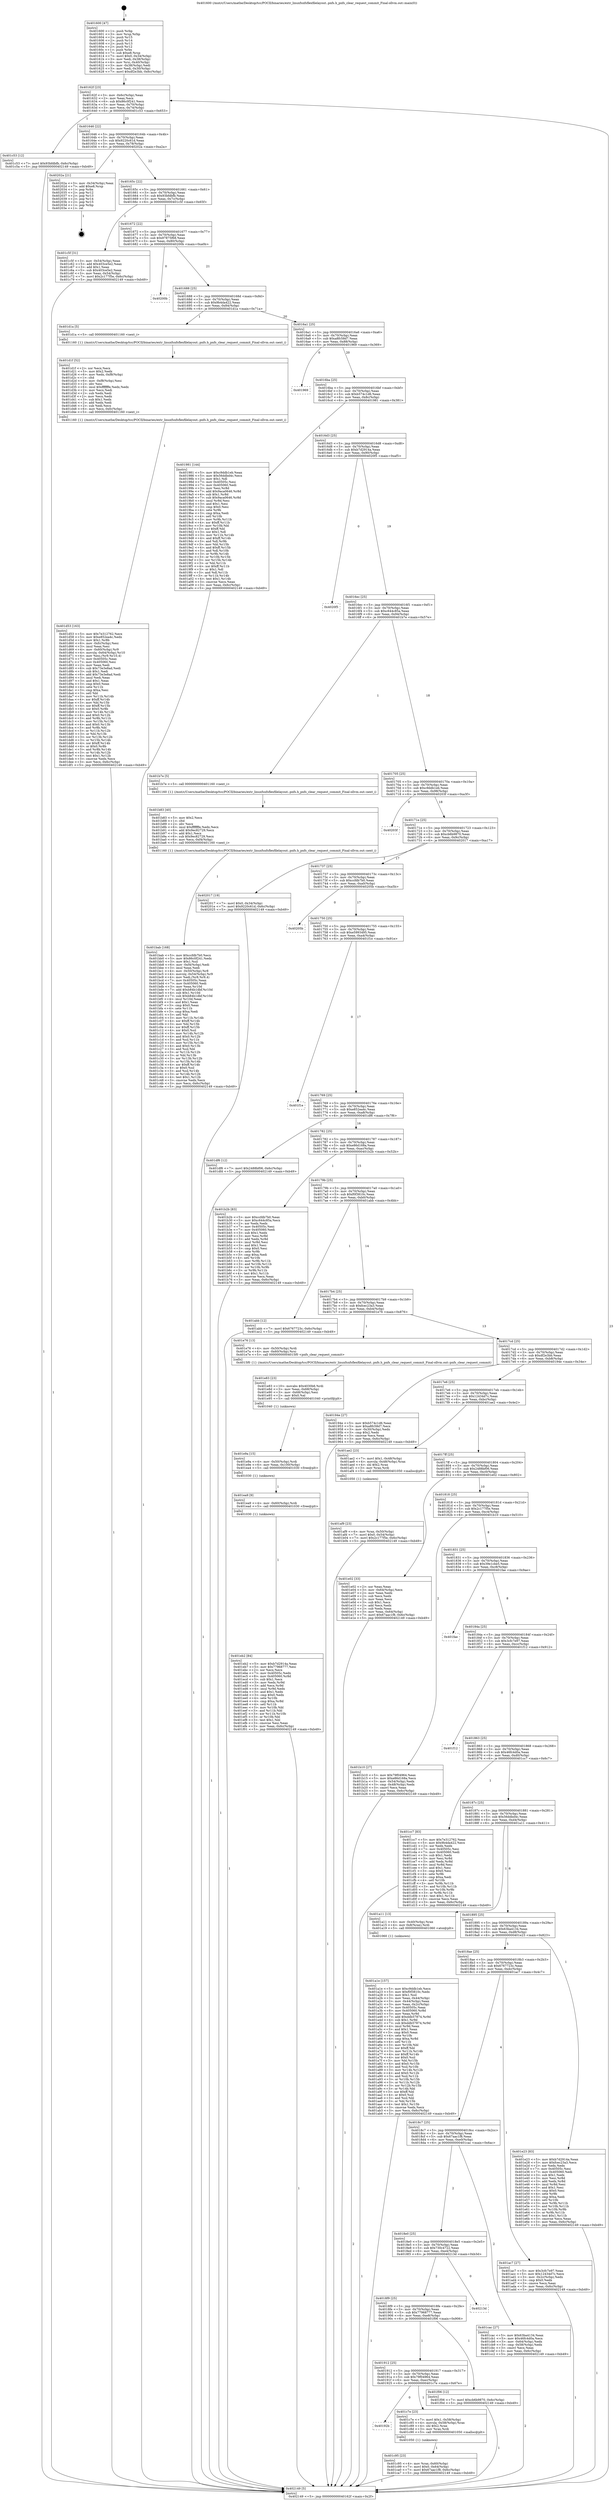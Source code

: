 digraph "0x401600" {
  label = "0x401600 (/mnt/c/Users/mathe/Desktop/tcc/POCII/binaries/extr_linuxfsnfsflexfilelayout..pnfs.h_pnfs_clear_request_commit_Final-ollvm.out::main(0))"
  labelloc = "t"
  node[shape=record]

  Entry [label="",width=0.3,height=0.3,shape=circle,fillcolor=black,style=filled]
  "0x40162f" [label="{
     0x40162f [23]\l
     | [instrs]\l
     &nbsp;&nbsp;0x40162f \<+3\>: mov -0x6c(%rbp),%eax\l
     &nbsp;&nbsp;0x401632 \<+2\>: mov %eax,%ecx\l
     &nbsp;&nbsp;0x401634 \<+6\>: sub $0x86c0f241,%ecx\l
     &nbsp;&nbsp;0x40163a \<+3\>: mov %eax,-0x70(%rbp)\l
     &nbsp;&nbsp;0x40163d \<+3\>: mov %ecx,-0x74(%rbp)\l
     &nbsp;&nbsp;0x401640 \<+6\>: je 0000000000401c53 \<main+0x653\>\l
  }"]
  "0x401c53" [label="{
     0x401c53 [12]\l
     | [instrs]\l
     &nbsp;&nbsp;0x401c53 \<+7\>: movl $0x93bfdbfb,-0x6c(%rbp)\l
     &nbsp;&nbsp;0x401c5a \<+5\>: jmp 0000000000402149 \<main+0xb49\>\l
  }"]
  "0x401646" [label="{
     0x401646 [22]\l
     | [instrs]\l
     &nbsp;&nbsp;0x401646 \<+5\>: jmp 000000000040164b \<main+0x4b\>\l
     &nbsp;&nbsp;0x40164b \<+3\>: mov -0x70(%rbp),%eax\l
     &nbsp;&nbsp;0x40164e \<+5\>: sub $0x9220c61d,%eax\l
     &nbsp;&nbsp;0x401653 \<+3\>: mov %eax,-0x78(%rbp)\l
     &nbsp;&nbsp;0x401656 \<+6\>: je 000000000040202a \<main+0xa2a\>\l
  }"]
  Exit [label="",width=0.3,height=0.3,shape=circle,fillcolor=black,style=filled,peripheries=2]
  "0x40202a" [label="{
     0x40202a [21]\l
     | [instrs]\l
     &nbsp;&nbsp;0x40202a \<+3\>: mov -0x34(%rbp),%eax\l
     &nbsp;&nbsp;0x40202d \<+7\>: add $0xe8,%rsp\l
     &nbsp;&nbsp;0x402034 \<+1\>: pop %rbx\l
     &nbsp;&nbsp;0x402035 \<+2\>: pop %r12\l
     &nbsp;&nbsp;0x402037 \<+2\>: pop %r13\l
     &nbsp;&nbsp;0x402039 \<+2\>: pop %r14\l
     &nbsp;&nbsp;0x40203b \<+2\>: pop %r15\l
     &nbsp;&nbsp;0x40203d \<+1\>: pop %rbp\l
     &nbsp;&nbsp;0x40203e \<+1\>: ret\l
  }"]
  "0x40165c" [label="{
     0x40165c [22]\l
     | [instrs]\l
     &nbsp;&nbsp;0x40165c \<+5\>: jmp 0000000000401661 \<main+0x61\>\l
     &nbsp;&nbsp;0x401661 \<+3\>: mov -0x70(%rbp),%eax\l
     &nbsp;&nbsp;0x401664 \<+5\>: sub $0x93bfdbfb,%eax\l
     &nbsp;&nbsp;0x401669 \<+3\>: mov %eax,-0x7c(%rbp)\l
     &nbsp;&nbsp;0x40166c \<+6\>: je 0000000000401c5f \<main+0x65f\>\l
  }"]
  "0x401eb2" [label="{
     0x401eb2 [84]\l
     | [instrs]\l
     &nbsp;&nbsp;0x401eb2 \<+5\>: mov $0xb7d2914a,%eax\l
     &nbsp;&nbsp;0x401eb7 \<+5\>: mov $0x77968777,%esi\l
     &nbsp;&nbsp;0x401ebc \<+2\>: xor %ecx,%ecx\l
     &nbsp;&nbsp;0x401ebe \<+7\>: mov 0x40505c,%edx\l
     &nbsp;&nbsp;0x401ec5 \<+8\>: mov 0x405060,%r8d\l
     &nbsp;&nbsp;0x401ecd \<+3\>: sub $0x1,%ecx\l
     &nbsp;&nbsp;0x401ed0 \<+3\>: mov %edx,%r9d\l
     &nbsp;&nbsp;0x401ed3 \<+3\>: add %ecx,%r9d\l
     &nbsp;&nbsp;0x401ed6 \<+4\>: imul %r9d,%edx\l
     &nbsp;&nbsp;0x401eda \<+3\>: and $0x1,%edx\l
     &nbsp;&nbsp;0x401edd \<+3\>: cmp $0x0,%edx\l
     &nbsp;&nbsp;0x401ee0 \<+4\>: sete %r10b\l
     &nbsp;&nbsp;0x401ee4 \<+4\>: cmp $0xa,%r8d\l
     &nbsp;&nbsp;0x401ee8 \<+4\>: setl %r11b\l
     &nbsp;&nbsp;0x401eec \<+3\>: mov %r10b,%bl\l
     &nbsp;&nbsp;0x401eef \<+3\>: and %r11b,%bl\l
     &nbsp;&nbsp;0x401ef2 \<+3\>: xor %r11b,%r10b\l
     &nbsp;&nbsp;0x401ef5 \<+3\>: or %r10b,%bl\l
     &nbsp;&nbsp;0x401ef8 \<+3\>: test $0x1,%bl\l
     &nbsp;&nbsp;0x401efb \<+3\>: cmovne %esi,%eax\l
     &nbsp;&nbsp;0x401efe \<+3\>: mov %eax,-0x6c(%rbp)\l
     &nbsp;&nbsp;0x401f01 \<+5\>: jmp 0000000000402149 \<main+0xb49\>\l
  }"]
  "0x401c5f" [label="{
     0x401c5f [31]\l
     | [instrs]\l
     &nbsp;&nbsp;0x401c5f \<+3\>: mov -0x54(%rbp),%eax\l
     &nbsp;&nbsp;0x401c62 \<+5\>: add $0x403ce5e2,%eax\l
     &nbsp;&nbsp;0x401c67 \<+3\>: add $0x1,%eax\l
     &nbsp;&nbsp;0x401c6a \<+5\>: sub $0x403ce5e2,%eax\l
     &nbsp;&nbsp;0x401c6f \<+3\>: mov %eax,-0x54(%rbp)\l
     &nbsp;&nbsp;0x401c72 \<+7\>: movl $0x2c177f5e,-0x6c(%rbp)\l
     &nbsp;&nbsp;0x401c79 \<+5\>: jmp 0000000000402149 \<main+0xb49\>\l
  }"]
  "0x401672" [label="{
     0x401672 [22]\l
     | [instrs]\l
     &nbsp;&nbsp;0x401672 \<+5\>: jmp 0000000000401677 \<main+0x77\>\l
     &nbsp;&nbsp;0x401677 \<+3\>: mov -0x70(%rbp),%eax\l
     &nbsp;&nbsp;0x40167a \<+5\>: sub $0x97875f68,%eax\l
     &nbsp;&nbsp;0x40167f \<+3\>: mov %eax,-0x80(%rbp)\l
     &nbsp;&nbsp;0x401682 \<+6\>: je 000000000040200b \<main+0xa0b\>\l
  }"]
  "0x401ea9" [label="{
     0x401ea9 [9]\l
     | [instrs]\l
     &nbsp;&nbsp;0x401ea9 \<+4\>: mov -0x60(%rbp),%rdi\l
     &nbsp;&nbsp;0x401ead \<+5\>: call 0000000000401030 \<free@plt\>\l
     | [calls]\l
     &nbsp;&nbsp;0x401030 \{1\} (unknown)\l
  }"]
  "0x40200b" [label="{
     0x40200b\l
  }", style=dashed]
  "0x401688" [label="{
     0x401688 [25]\l
     | [instrs]\l
     &nbsp;&nbsp;0x401688 \<+5\>: jmp 000000000040168d \<main+0x8d\>\l
     &nbsp;&nbsp;0x40168d \<+3\>: mov -0x70(%rbp),%eax\l
     &nbsp;&nbsp;0x401690 \<+5\>: sub $0x9b4da422,%eax\l
     &nbsp;&nbsp;0x401695 \<+6\>: mov %eax,-0x84(%rbp)\l
     &nbsp;&nbsp;0x40169b \<+6\>: je 0000000000401d1a \<main+0x71a\>\l
  }"]
  "0x401e9a" [label="{
     0x401e9a [15]\l
     | [instrs]\l
     &nbsp;&nbsp;0x401e9a \<+4\>: mov -0x50(%rbp),%rdi\l
     &nbsp;&nbsp;0x401e9e \<+6\>: mov %eax,-0x100(%rbp)\l
     &nbsp;&nbsp;0x401ea4 \<+5\>: call 0000000000401030 \<free@plt\>\l
     | [calls]\l
     &nbsp;&nbsp;0x401030 \{1\} (unknown)\l
  }"]
  "0x401d1a" [label="{
     0x401d1a [5]\l
     | [instrs]\l
     &nbsp;&nbsp;0x401d1a \<+5\>: call 0000000000401160 \<next_i\>\l
     | [calls]\l
     &nbsp;&nbsp;0x401160 \{1\} (/mnt/c/Users/mathe/Desktop/tcc/POCII/binaries/extr_linuxfsnfsflexfilelayout..pnfs.h_pnfs_clear_request_commit_Final-ollvm.out::next_i)\l
  }"]
  "0x4016a1" [label="{
     0x4016a1 [25]\l
     | [instrs]\l
     &nbsp;&nbsp;0x4016a1 \<+5\>: jmp 00000000004016a6 \<main+0xa6\>\l
     &nbsp;&nbsp;0x4016a6 \<+3\>: mov -0x70(%rbp),%eax\l
     &nbsp;&nbsp;0x4016a9 \<+5\>: sub $0xa8fc58d7,%eax\l
     &nbsp;&nbsp;0x4016ae \<+6\>: mov %eax,-0x88(%rbp)\l
     &nbsp;&nbsp;0x4016b4 \<+6\>: je 0000000000401969 \<main+0x369\>\l
  }"]
  "0x401e83" [label="{
     0x401e83 [23]\l
     | [instrs]\l
     &nbsp;&nbsp;0x401e83 \<+10\>: movabs $0x4030b6,%rdi\l
     &nbsp;&nbsp;0x401e8d \<+3\>: mov %eax,-0x68(%rbp)\l
     &nbsp;&nbsp;0x401e90 \<+3\>: mov -0x68(%rbp),%esi\l
     &nbsp;&nbsp;0x401e93 \<+2\>: mov $0x0,%al\l
     &nbsp;&nbsp;0x401e95 \<+5\>: call 0000000000401040 \<printf@plt\>\l
     | [calls]\l
     &nbsp;&nbsp;0x401040 \{1\} (unknown)\l
  }"]
  "0x401969" [label="{
     0x401969\l
  }", style=dashed]
  "0x4016ba" [label="{
     0x4016ba [25]\l
     | [instrs]\l
     &nbsp;&nbsp;0x4016ba \<+5\>: jmp 00000000004016bf \<main+0xbf\>\l
     &nbsp;&nbsp;0x4016bf \<+3\>: mov -0x70(%rbp),%eax\l
     &nbsp;&nbsp;0x4016c2 \<+5\>: sub $0xb574c1d6,%eax\l
     &nbsp;&nbsp;0x4016c7 \<+6\>: mov %eax,-0x8c(%rbp)\l
     &nbsp;&nbsp;0x4016cd \<+6\>: je 0000000000401981 \<main+0x381\>\l
  }"]
  "0x401d53" [label="{
     0x401d53 [163]\l
     | [instrs]\l
     &nbsp;&nbsp;0x401d53 \<+5\>: mov $0x7e312762,%ecx\l
     &nbsp;&nbsp;0x401d58 \<+5\>: mov $0xe852ea4c,%edx\l
     &nbsp;&nbsp;0x401d5d \<+3\>: mov $0x1,%r8b\l
     &nbsp;&nbsp;0x401d60 \<+6\>: mov -0xfc(%rbp),%esi\l
     &nbsp;&nbsp;0x401d66 \<+3\>: imul %eax,%esi\l
     &nbsp;&nbsp;0x401d69 \<+4\>: mov -0x60(%rbp),%r9\l
     &nbsp;&nbsp;0x401d6d \<+4\>: movslq -0x64(%rbp),%r10\l
     &nbsp;&nbsp;0x401d71 \<+4\>: mov %esi,(%r9,%r10,4)\l
     &nbsp;&nbsp;0x401d75 \<+7\>: mov 0x40505c,%eax\l
     &nbsp;&nbsp;0x401d7c \<+7\>: mov 0x405060,%esi\l
     &nbsp;&nbsp;0x401d83 \<+2\>: mov %eax,%edi\l
     &nbsp;&nbsp;0x401d85 \<+6\>: sub $0x73e3e8ad,%edi\l
     &nbsp;&nbsp;0x401d8b \<+3\>: sub $0x1,%edi\l
     &nbsp;&nbsp;0x401d8e \<+6\>: add $0x73e3e8ad,%edi\l
     &nbsp;&nbsp;0x401d94 \<+3\>: imul %edi,%eax\l
     &nbsp;&nbsp;0x401d97 \<+3\>: and $0x1,%eax\l
     &nbsp;&nbsp;0x401d9a \<+3\>: cmp $0x0,%eax\l
     &nbsp;&nbsp;0x401d9d \<+4\>: sete %r11b\l
     &nbsp;&nbsp;0x401da1 \<+3\>: cmp $0xa,%esi\l
     &nbsp;&nbsp;0x401da4 \<+3\>: setl %bl\l
     &nbsp;&nbsp;0x401da7 \<+3\>: mov %r11b,%r14b\l
     &nbsp;&nbsp;0x401daa \<+4\>: xor $0xff,%r14b\l
     &nbsp;&nbsp;0x401dae \<+3\>: mov %bl,%r15b\l
     &nbsp;&nbsp;0x401db1 \<+4\>: xor $0xff,%r15b\l
     &nbsp;&nbsp;0x401db5 \<+4\>: xor $0x0,%r8b\l
     &nbsp;&nbsp;0x401db9 \<+3\>: mov %r14b,%r12b\l
     &nbsp;&nbsp;0x401dbc \<+4\>: and $0x0,%r12b\l
     &nbsp;&nbsp;0x401dc0 \<+3\>: and %r8b,%r11b\l
     &nbsp;&nbsp;0x401dc3 \<+3\>: mov %r15b,%r13b\l
     &nbsp;&nbsp;0x401dc6 \<+4\>: and $0x0,%r13b\l
     &nbsp;&nbsp;0x401dca \<+3\>: and %r8b,%bl\l
     &nbsp;&nbsp;0x401dcd \<+3\>: or %r11b,%r12b\l
     &nbsp;&nbsp;0x401dd0 \<+3\>: or %bl,%r13b\l
     &nbsp;&nbsp;0x401dd3 \<+3\>: xor %r13b,%r12b\l
     &nbsp;&nbsp;0x401dd6 \<+3\>: or %r15b,%r14b\l
     &nbsp;&nbsp;0x401dd9 \<+4\>: xor $0xff,%r14b\l
     &nbsp;&nbsp;0x401ddd \<+4\>: or $0x0,%r8b\l
     &nbsp;&nbsp;0x401de1 \<+3\>: and %r8b,%r14b\l
     &nbsp;&nbsp;0x401de4 \<+3\>: or %r14b,%r12b\l
     &nbsp;&nbsp;0x401de7 \<+4\>: test $0x1,%r12b\l
     &nbsp;&nbsp;0x401deb \<+3\>: cmovne %edx,%ecx\l
     &nbsp;&nbsp;0x401dee \<+3\>: mov %ecx,-0x6c(%rbp)\l
     &nbsp;&nbsp;0x401df1 \<+5\>: jmp 0000000000402149 \<main+0xb49\>\l
  }"]
  "0x401981" [label="{
     0x401981 [144]\l
     | [instrs]\l
     &nbsp;&nbsp;0x401981 \<+5\>: mov $0xc9ddb1eb,%eax\l
     &nbsp;&nbsp;0x401986 \<+5\>: mov $0x56ddbd4c,%ecx\l
     &nbsp;&nbsp;0x40198b \<+2\>: mov $0x1,%dl\l
     &nbsp;&nbsp;0x40198d \<+7\>: mov 0x40505c,%esi\l
     &nbsp;&nbsp;0x401994 \<+7\>: mov 0x405060,%edi\l
     &nbsp;&nbsp;0x40199b \<+3\>: mov %esi,%r8d\l
     &nbsp;&nbsp;0x40199e \<+7\>: add $0x9aca0646,%r8d\l
     &nbsp;&nbsp;0x4019a5 \<+4\>: sub $0x1,%r8d\l
     &nbsp;&nbsp;0x4019a9 \<+7\>: sub $0x9aca0646,%r8d\l
     &nbsp;&nbsp;0x4019b0 \<+4\>: imul %r8d,%esi\l
     &nbsp;&nbsp;0x4019b4 \<+3\>: and $0x1,%esi\l
     &nbsp;&nbsp;0x4019b7 \<+3\>: cmp $0x0,%esi\l
     &nbsp;&nbsp;0x4019ba \<+4\>: sete %r9b\l
     &nbsp;&nbsp;0x4019be \<+3\>: cmp $0xa,%edi\l
     &nbsp;&nbsp;0x4019c1 \<+4\>: setl %r10b\l
     &nbsp;&nbsp;0x4019c5 \<+3\>: mov %r9b,%r11b\l
     &nbsp;&nbsp;0x4019c8 \<+4\>: xor $0xff,%r11b\l
     &nbsp;&nbsp;0x4019cc \<+3\>: mov %r10b,%bl\l
     &nbsp;&nbsp;0x4019cf \<+3\>: xor $0xff,%bl\l
     &nbsp;&nbsp;0x4019d2 \<+3\>: xor $0x1,%dl\l
     &nbsp;&nbsp;0x4019d5 \<+3\>: mov %r11b,%r14b\l
     &nbsp;&nbsp;0x4019d8 \<+4\>: and $0xff,%r14b\l
     &nbsp;&nbsp;0x4019dc \<+3\>: and %dl,%r9b\l
     &nbsp;&nbsp;0x4019df \<+3\>: mov %bl,%r15b\l
     &nbsp;&nbsp;0x4019e2 \<+4\>: and $0xff,%r15b\l
     &nbsp;&nbsp;0x4019e6 \<+3\>: and %dl,%r10b\l
     &nbsp;&nbsp;0x4019e9 \<+3\>: or %r9b,%r14b\l
     &nbsp;&nbsp;0x4019ec \<+3\>: or %r10b,%r15b\l
     &nbsp;&nbsp;0x4019ef \<+3\>: xor %r15b,%r14b\l
     &nbsp;&nbsp;0x4019f2 \<+3\>: or %bl,%r11b\l
     &nbsp;&nbsp;0x4019f5 \<+4\>: xor $0xff,%r11b\l
     &nbsp;&nbsp;0x4019f9 \<+3\>: or $0x1,%dl\l
     &nbsp;&nbsp;0x4019fc \<+3\>: and %dl,%r11b\l
     &nbsp;&nbsp;0x4019ff \<+3\>: or %r11b,%r14b\l
     &nbsp;&nbsp;0x401a02 \<+4\>: test $0x1,%r14b\l
     &nbsp;&nbsp;0x401a06 \<+3\>: cmovne %ecx,%eax\l
     &nbsp;&nbsp;0x401a09 \<+3\>: mov %eax,-0x6c(%rbp)\l
     &nbsp;&nbsp;0x401a0c \<+5\>: jmp 0000000000402149 \<main+0xb49\>\l
  }"]
  "0x4016d3" [label="{
     0x4016d3 [25]\l
     | [instrs]\l
     &nbsp;&nbsp;0x4016d3 \<+5\>: jmp 00000000004016d8 \<main+0xd8\>\l
     &nbsp;&nbsp;0x4016d8 \<+3\>: mov -0x70(%rbp),%eax\l
     &nbsp;&nbsp;0x4016db \<+5\>: sub $0xb7d2914a,%eax\l
     &nbsp;&nbsp;0x4016e0 \<+6\>: mov %eax,-0x90(%rbp)\l
     &nbsp;&nbsp;0x4016e6 \<+6\>: je 00000000004020f5 \<main+0xaf5\>\l
  }"]
  "0x401d1f" [label="{
     0x401d1f [52]\l
     | [instrs]\l
     &nbsp;&nbsp;0x401d1f \<+2\>: xor %ecx,%ecx\l
     &nbsp;&nbsp;0x401d21 \<+5\>: mov $0x2,%edx\l
     &nbsp;&nbsp;0x401d26 \<+6\>: mov %edx,-0xf8(%rbp)\l
     &nbsp;&nbsp;0x401d2c \<+1\>: cltd\l
     &nbsp;&nbsp;0x401d2d \<+6\>: mov -0xf8(%rbp),%esi\l
     &nbsp;&nbsp;0x401d33 \<+2\>: idiv %esi\l
     &nbsp;&nbsp;0x401d35 \<+6\>: imul $0xfffffffe,%edx,%edx\l
     &nbsp;&nbsp;0x401d3b \<+2\>: mov %ecx,%edi\l
     &nbsp;&nbsp;0x401d3d \<+2\>: sub %edx,%edi\l
     &nbsp;&nbsp;0x401d3f \<+2\>: mov %ecx,%edx\l
     &nbsp;&nbsp;0x401d41 \<+3\>: sub $0x1,%edx\l
     &nbsp;&nbsp;0x401d44 \<+2\>: add %edx,%edi\l
     &nbsp;&nbsp;0x401d46 \<+2\>: sub %edi,%ecx\l
     &nbsp;&nbsp;0x401d48 \<+6\>: mov %ecx,-0xfc(%rbp)\l
     &nbsp;&nbsp;0x401d4e \<+5\>: call 0000000000401160 \<next_i\>\l
     | [calls]\l
     &nbsp;&nbsp;0x401160 \{1\} (/mnt/c/Users/mathe/Desktop/tcc/POCII/binaries/extr_linuxfsnfsflexfilelayout..pnfs.h_pnfs_clear_request_commit_Final-ollvm.out::next_i)\l
  }"]
  "0x4020f5" [label="{
     0x4020f5\l
  }", style=dashed]
  "0x4016ec" [label="{
     0x4016ec [25]\l
     | [instrs]\l
     &nbsp;&nbsp;0x4016ec \<+5\>: jmp 00000000004016f1 \<main+0xf1\>\l
     &nbsp;&nbsp;0x4016f1 \<+3\>: mov -0x70(%rbp),%eax\l
     &nbsp;&nbsp;0x4016f4 \<+5\>: sub $0xc644c85a,%eax\l
     &nbsp;&nbsp;0x4016f9 \<+6\>: mov %eax,-0x94(%rbp)\l
     &nbsp;&nbsp;0x4016ff \<+6\>: je 0000000000401b7e \<main+0x57e\>\l
  }"]
  "0x401c95" [label="{
     0x401c95 [23]\l
     | [instrs]\l
     &nbsp;&nbsp;0x401c95 \<+4\>: mov %rax,-0x60(%rbp)\l
     &nbsp;&nbsp;0x401c99 \<+7\>: movl $0x0,-0x64(%rbp)\l
     &nbsp;&nbsp;0x401ca0 \<+7\>: movl $0x67aac1f8,-0x6c(%rbp)\l
     &nbsp;&nbsp;0x401ca7 \<+5\>: jmp 0000000000402149 \<main+0xb49\>\l
  }"]
  "0x401b7e" [label="{
     0x401b7e [5]\l
     | [instrs]\l
     &nbsp;&nbsp;0x401b7e \<+5\>: call 0000000000401160 \<next_i\>\l
     | [calls]\l
     &nbsp;&nbsp;0x401160 \{1\} (/mnt/c/Users/mathe/Desktop/tcc/POCII/binaries/extr_linuxfsnfsflexfilelayout..pnfs.h_pnfs_clear_request_commit_Final-ollvm.out::next_i)\l
  }"]
  "0x401705" [label="{
     0x401705 [25]\l
     | [instrs]\l
     &nbsp;&nbsp;0x401705 \<+5\>: jmp 000000000040170a \<main+0x10a\>\l
     &nbsp;&nbsp;0x40170a \<+3\>: mov -0x70(%rbp),%eax\l
     &nbsp;&nbsp;0x40170d \<+5\>: sub $0xc9ddb1eb,%eax\l
     &nbsp;&nbsp;0x401712 \<+6\>: mov %eax,-0x98(%rbp)\l
     &nbsp;&nbsp;0x401718 \<+6\>: je 000000000040203f \<main+0xa3f\>\l
  }"]
  "0x40192b" [label="{
     0x40192b\l
  }", style=dashed]
  "0x40203f" [label="{
     0x40203f\l
  }", style=dashed]
  "0x40171e" [label="{
     0x40171e [25]\l
     | [instrs]\l
     &nbsp;&nbsp;0x40171e \<+5\>: jmp 0000000000401723 \<main+0x123\>\l
     &nbsp;&nbsp;0x401723 \<+3\>: mov -0x70(%rbp),%eax\l
     &nbsp;&nbsp;0x401726 \<+5\>: sub $0xcb6b9870,%eax\l
     &nbsp;&nbsp;0x40172b \<+6\>: mov %eax,-0x9c(%rbp)\l
     &nbsp;&nbsp;0x401731 \<+6\>: je 0000000000402017 \<main+0xa17\>\l
  }"]
  "0x401c7e" [label="{
     0x401c7e [23]\l
     | [instrs]\l
     &nbsp;&nbsp;0x401c7e \<+7\>: movl $0x1,-0x58(%rbp)\l
     &nbsp;&nbsp;0x401c85 \<+4\>: movslq -0x58(%rbp),%rax\l
     &nbsp;&nbsp;0x401c89 \<+4\>: shl $0x2,%rax\l
     &nbsp;&nbsp;0x401c8d \<+3\>: mov %rax,%rdi\l
     &nbsp;&nbsp;0x401c90 \<+5\>: call 0000000000401050 \<malloc@plt\>\l
     | [calls]\l
     &nbsp;&nbsp;0x401050 \{1\} (unknown)\l
  }"]
  "0x402017" [label="{
     0x402017 [19]\l
     | [instrs]\l
     &nbsp;&nbsp;0x402017 \<+7\>: movl $0x0,-0x34(%rbp)\l
     &nbsp;&nbsp;0x40201e \<+7\>: movl $0x9220c61d,-0x6c(%rbp)\l
     &nbsp;&nbsp;0x402025 \<+5\>: jmp 0000000000402149 \<main+0xb49\>\l
  }"]
  "0x401737" [label="{
     0x401737 [25]\l
     | [instrs]\l
     &nbsp;&nbsp;0x401737 \<+5\>: jmp 000000000040173c \<main+0x13c\>\l
     &nbsp;&nbsp;0x40173c \<+3\>: mov -0x70(%rbp),%eax\l
     &nbsp;&nbsp;0x40173f \<+5\>: sub $0xccfdb7b0,%eax\l
     &nbsp;&nbsp;0x401744 \<+6\>: mov %eax,-0xa0(%rbp)\l
     &nbsp;&nbsp;0x40174a \<+6\>: je 000000000040205b \<main+0xa5b\>\l
  }"]
  "0x401912" [label="{
     0x401912 [25]\l
     | [instrs]\l
     &nbsp;&nbsp;0x401912 \<+5\>: jmp 0000000000401917 \<main+0x317\>\l
     &nbsp;&nbsp;0x401917 \<+3\>: mov -0x70(%rbp),%eax\l
     &nbsp;&nbsp;0x40191a \<+5\>: sub $0x79f04964,%eax\l
     &nbsp;&nbsp;0x40191f \<+6\>: mov %eax,-0xec(%rbp)\l
     &nbsp;&nbsp;0x401925 \<+6\>: je 0000000000401c7e \<main+0x67e\>\l
  }"]
  "0x40205b" [label="{
     0x40205b\l
  }", style=dashed]
  "0x401750" [label="{
     0x401750 [25]\l
     | [instrs]\l
     &nbsp;&nbsp;0x401750 \<+5\>: jmp 0000000000401755 \<main+0x155\>\l
     &nbsp;&nbsp;0x401755 \<+3\>: mov -0x70(%rbp),%eax\l
     &nbsp;&nbsp;0x401758 \<+5\>: sub $0xe5993495,%eax\l
     &nbsp;&nbsp;0x40175d \<+6\>: mov %eax,-0xa4(%rbp)\l
     &nbsp;&nbsp;0x401763 \<+6\>: je 0000000000401f1e \<main+0x91e\>\l
  }"]
  "0x401f06" [label="{
     0x401f06 [12]\l
     | [instrs]\l
     &nbsp;&nbsp;0x401f06 \<+7\>: movl $0xcb6b9870,-0x6c(%rbp)\l
     &nbsp;&nbsp;0x401f0d \<+5\>: jmp 0000000000402149 \<main+0xb49\>\l
  }"]
  "0x401f1e" [label="{
     0x401f1e\l
  }", style=dashed]
  "0x401769" [label="{
     0x401769 [25]\l
     | [instrs]\l
     &nbsp;&nbsp;0x401769 \<+5\>: jmp 000000000040176e \<main+0x16e\>\l
     &nbsp;&nbsp;0x40176e \<+3\>: mov -0x70(%rbp),%eax\l
     &nbsp;&nbsp;0x401771 \<+5\>: sub $0xe852ea4c,%eax\l
     &nbsp;&nbsp;0x401776 \<+6\>: mov %eax,-0xa8(%rbp)\l
     &nbsp;&nbsp;0x40177c \<+6\>: je 0000000000401df6 \<main+0x7f6\>\l
  }"]
  "0x4018f9" [label="{
     0x4018f9 [25]\l
     | [instrs]\l
     &nbsp;&nbsp;0x4018f9 \<+5\>: jmp 00000000004018fe \<main+0x2fe\>\l
     &nbsp;&nbsp;0x4018fe \<+3\>: mov -0x70(%rbp),%eax\l
     &nbsp;&nbsp;0x401901 \<+5\>: sub $0x77968777,%eax\l
     &nbsp;&nbsp;0x401906 \<+6\>: mov %eax,-0xe8(%rbp)\l
     &nbsp;&nbsp;0x40190c \<+6\>: je 0000000000401f06 \<main+0x906\>\l
  }"]
  "0x401df6" [label="{
     0x401df6 [12]\l
     | [instrs]\l
     &nbsp;&nbsp;0x401df6 \<+7\>: movl $0x2488bf06,-0x6c(%rbp)\l
     &nbsp;&nbsp;0x401dfd \<+5\>: jmp 0000000000402149 \<main+0xb49\>\l
  }"]
  "0x401782" [label="{
     0x401782 [25]\l
     | [instrs]\l
     &nbsp;&nbsp;0x401782 \<+5\>: jmp 0000000000401787 \<main+0x187\>\l
     &nbsp;&nbsp;0x401787 \<+3\>: mov -0x70(%rbp),%eax\l
     &nbsp;&nbsp;0x40178a \<+5\>: sub $0xe86d168a,%eax\l
     &nbsp;&nbsp;0x40178f \<+6\>: mov %eax,-0xac(%rbp)\l
     &nbsp;&nbsp;0x401795 \<+6\>: je 0000000000401b2b \<main+0x52b\>\l
  }"]
  "0x40213d" [label="{
     0x40213d\l
  }", style=dashed]
  "0x401b2b" [label="{
     0x401b2b [83]\l
     | [instrs]\l
     &nbsp;&nbsp;0x401b2b \<+5\>: mov $0xccfdb7b0,%eax\l
     &nbsp;&nbsp;0x401b30 \<+5\>: mov $0xc644c85a,%ecx\l
     &nbsp;&nbsp;0x401b35 \<+2\>: xor %edx,%edx\l
     &nbsp;&nbsp;0x401b37 \<+7\>: mov 0x40505c,%esi\l
     &nbsp;&nbsp;0x401b3e \<+7\>: mov 0x405060,%edi\l
     &nbsp;&nbsp;0x401b45 \<+3\>: sub $0x1,%edx\l
     &nbsp;&nbsp;0x401b48 \<+3\>: mov %esi,%r8d\l
     &nbsp;&nbsp;0x401b4b \<+3\>: add %edx,%r8d\l
     &nbsp;&nbsp;0x401b4e \<+4\>: imul %r8d,%esi\l
     &nbsp;&nbsp;0x401b52 \<+3\>: and $0x1,%esi\l
     &nbsp;&nbsp;0x401b55 \<+3\>: cmp $0x0,%esi\l
     &nbsp;&nbsp;0x401b58 \<+4\>: sete %r9b\l
     &nbsp;&nbsp;0x401b5c \<+3\>: cmp $0xa,%edi\l
     &nbsp;&nbsp;0x401b5f \<+4\>: setl %r10b\l
     &nbsp;&nbsp;0x401b63 \<+3\>: mov %r9b,%r11b\l
     &nbsp;&nbsp;0x401b66 \<+3\>: and %r10b,%r11b\l
     &nbsp;&nbsp;0x401b69 \<+3\>: xor %r10b,%r9b\l
     &nbsp;&nbsp;0x401b6c \<+3\>: or %r9b,%r11b\l
     &nbsp;&nbsp;0x401b6f \<+4\>: test $0x1,%r11b\l
     &nbsp;&nbsp;0x401b73 \<+3\>: cmovne %ecx,%eax\l
     &nbsp;&nbsp;0x401b76 \<+3\>: mov %eax,-0x6c(%rbp)\l
     &nbsp;&nbsp;0x401b79 \<+5\>: jmp 0000000000402149 \<main+0xb49\>\l
  }"]
  "0x40179b" [label="{
     0x40179b [25]\l
     | [instrs]\l
     &nbsp;&nbsp;0x40179b \<+5\>: jmp 00000000004017a0 \<main+0x1a0\>\l
     &nbsp;&nbsp;0x4017a0 \<+3\>: mov -0x70(%rbp),%eax\l
     &nbsp;&nbsp;0x4017a3 \<+5\>: sub $0xf0f3810c,%eax\l
     &nbsp;&nbsp;0x4017a8 \<+6\>: mov %eax,-0xb0(%rbp)\l
     &nbsp;&nbsp;0x4017ae \<+6\>: je 0000000000401abb \<main+0x4bb\>\l
  }"]
  "0x4018e0" [label="{
     0x4018e0 [25]\l
     | [instrs]\l
     &nbsp;&nbsp;0x4018e0 \<+5\>: jmp 00000000004018e5 \<main+0x2e5\>\l
     &nbsp;&nbsp;0x4018e5 \<+3\>: mov -0x70(%rbp),%eax\l
     &nbsp;&nbsp;0x4018e8 \<+5\>: sub $0x730c4722,%eax\l
     &nbsp;&nbsp;0x4018ed \<+6\>: mov %eax,-0xe4(%rbp)\l
     &nbsp;&nbsp;0x4018f3 \<+6\>: je 000000000040213d \<main+0xb3d\>\l
  }"]
  "0x401abb" [label="{
     0x401abb [12]\l
     | [instrs]\l
     &nbsp;&nbsp;0x401abb \<+7\>: movl $0x6767723c,-0x6c(%rbp)\l
     &nbsp;&nbsp;0x401ac2 \<+5\>: jmp 0000000000402149 \<main+0xb49\>\l
  }"]
  "0x4017b4" [label="{
     0x4017b4 [25]\l
     | [instrs]\l
     &nbsp;&nbsp;0x4017b4 \<+5\>: jmp 00000000004017b9 \<main+0x1b9\>\l
     &nbsp;&nbsp;0x4017b9 \<+3\>: mov -0x70(%rbp),%eax\l
     &nbsp;&nbsp;0x4017bc \<+5\>: sub $0xfcec23a3,%eax\l
     &nbsp;&nbsp;0x4017c1 \<+6\>: mov %eax,-0xb4(%rbp)\l
     &nbsp;&nbsp;0x4017c7 \<+6\>: je 0000000000401e76 \<main+0x876\>\l
  }"]
  "0x401cac" [label="{
     0x401cac [27]\l
     | [instrs]\l
     &nbsp;&nbsp;0x401cac \<+5\>: mov $0x63ba4134,%eax\l
     &nbsp;&nbsp;0x401cb1 \<+5\>: mov $0x46fc4d0a,%ecx\l
     &nbsp;&nbsp;0x401cb6 \<+3\>: mov -0x64(%rbp),%edx\l
     &nbsp;&nbsp;0x401cb9 \<+3\>: cmp -0x58(%rbp),%edx\l
     &nbsp;&nbsp;0x401cbc \<+3\>: cmovl %ecx,%eax\l
     &nbsp;&nbsp;0x401cbf \<+3\>: mov %eax,-0x6c(%rbp)\l
     &nbsp;&nbsp;0x401cc2 \<+5\>: jmp 0000000000402149 \<main+0xb49\>\l
  }"]
  "0x401e76" [label="{
     0x401e76 [13]\l
     | [instrs]\l
     &nbsp;&nbsp;0x401e76 \<+4\>: mov -0x50(%rbp),%rdi\l
     &nbsp;&nbsp;0x401e7a \<+4\>: mov -0x60(%rbp),%rsi\l
     &nbsp;&nbsp;0x401e7e \<+5\>: call 00000000004015f0 \<pnfs_clear_request_commit\>\l
     | [calls]\l
     &nbsp;&nbsp;0x4015f0 \{1\} (/mnt/c/Users/mathe/Desktop/tcc/POCII/binaries/extr_linuxfsnfsflexfilelayout..pnfs.h_pnfs_clear_request_commit_Final-ollvm.out::pnfs_clear_request_commit)\l
  }"]
  "0x4017cd" [label="{
     0x4017cd [25]\l
     | [instrs]\l
     &nbsp;&nbsp;0x4017cd \<+5\>: jmp 00000000004017d2 \<main+0x1d2\>\l
     &nbsp;&nbsp;0x4017d2 \<+3\>: mov -0x70(%rbp),%eax\l
     &nbsp;&nbsp;0x4017d5 \<+5\>: sub $0xdf2e3bb,%eax\l
     &nbsp;&nbsp;0x4017da \<+6\>: mov %eax,-0xb8(%rbp)\l
     &nbsp;&nbsp;0x4017e0 \<+6\>: je 000000000040194e \<main+0x34e\>\l
  }"]
  "0x401bab" [label="{
     0x401bab [168]\l
     | [instrs]\l
     &nbsp;&nbsp;0x401bab \<+5\>: mov $0xccfdb7b0,%ecx\l
     &nbsp;&nbsp;0x401bb0 \<+5\>: mov $0x86c0f241,%edx\l
     &nbsp;&nbsp;0x401bb5 \<+3\>: mov $0x1,%sil\l
     &nbsp;&nbsp;0x401bb8 \<+6\>: mov -0xf4(%rbp),%edi\l
     &nbsp;&nbsp;0x401bbe \<+3\>: imul %eax,%edi\l
     &nbsp;&nbsp;0x401bc1 \<+4\>: mov -0x50(%rbp),%r8\l
     &nbsp;&nbsp;0x401bc5 \<+4\>: movslq -0x54(%rbp),%r9\l
     &nbsp;&nbsp;0x401bc9 \<+4\>: mov %edi,(%r8,%r9,4)\l
     &nbsp;&nbsp;0x401bcd \<+7\>: mov 0x40505c,%eax\l
     &nbsp;&nbsp;0x401bd4 \<+7\>: mov 0x405060,%edi\l
     &nbsp;&nbsp;0x401bdb \<+3\>: mov %eax,%r10d\l
     &nbsp;&nbsp;0x401bde \<+7\>: add $0xb84b1dbf,%r10d\l
     &nbsp;&nbsp;0x401be5 \<+4\>: sub $0x1,%r10d\l
     &nbsp;&nbsp;0x401be9 \<+7\>: sub $0xb84b1dbf,%r10d\l
     &nbsp;&nbsp;0x401bf0 \<+4\>: imul %r10d,%eax\l
     &nbsp;&nbsp;0x401bf4 \<+3\>: and $0x1,%eax\l
     &nbsp;&nbsp;0x401bf7 \<+3\>: cmp $0x0,%eax\l
     &nbsp;&nbsp;0x401bfa \<+4\>: sete %r11b\l
     &nbsp;&nbsp;0x401bfe \<+3\>: cmp $0xa,%edi\l
     &nbsp;&nbsp;0x401c01 \<+3\>: setl %bl\l
     &nbsp;&nbsp;0x401c04 \<+3\>: mov %r11b,%r14b\l
     &nbsp;&nbsp;0x401c07 \<+4\>: xor $0xff,%r14b\l
     &nbsp;&nbsp;0x401c0b \<+3\>: mov %bl,%r15b\l
     &nbsp;&nbsp;0x401c0e \<+4\>: xor $0xff,%r15b\l
     &nbsp;&nbsp;0x401c12 \<+4\>: xor $0x0,%sil\l
     &nbsp;&nbsp;0x401c16 \<+3\>: mov %r14b,%r12b\l
     &nbsp;&nbsp;0x401c19 \<+4\>: and $0x0,%r12b\l
     &nbsp;&nbsp;0x401c1d \<+3\>: and %sil,%r11b\l
     &nbsp;&nbsp;0x401c20 \<+3\>: mov %r15b,%r13b\l
     &nbsp;&nbsp;0x401c23 \<+4\>: and $0x0,%r13b\l
     &nbsp;&nbsp;0x401c27 \<+3\>: and %sil,%bl\l
     &nbsp;&nbsp;0x401c2a \<+3\>: or %r11b,%r12b\l
     &nbsp;&nbsp;0x401c2d \<+3\>: or %bl,%r13b\l
     &nbsp;&nbsp;0x401c30 \<+3\>: xor %r13b,%r12b\l
     &nbsp;&nbsp;0x401c33 \<+3\>: or %r15b,%r14b\l
     &nbsp;&nbsp;0x401c36 \<+4\>: xor $0xff,%r14b\l
     &nbsp;&nbsp;0x401c3a \<+4\>: or $0x0,%sil\l
     &nbsp;&nbsp;0x401c3e \<+3\>: and %sil,%r14b\l
     &nbsp;&nbsp;0x401c41 \<+3\>: or %r14b,%r12b\l
     &nbsp;&nbsp;0x401c44 \<+4\>: test $0x1,%r12b\l
     &nbsp;&nbsp;0x401c48 \<+3\>: cmovne %edx,%ecx\l
     &nbsp;&nbsp;0x401c4b \<+3\>: mov %ecx,-0x6c(%rbp)\l
     &nbsp;&nbsp;0x401c4e \<+5\>: jmp 0000000000402149 \<main+0xb49\>\l
  }"]
  "0x40194e" [label="{
     0x40194e [27]\l
     | [instrs]\l
     &nbsp;&nbsp;0x40194e \<+5\>: mov $0xb574c1d6,%eax\l
     &nbsp;&nbsp;0x401953 \<+5\>: mov $0xa8fc58d7,%ecx\l
     &nbsp;&nbsp;0x401958 \<+3\>: mov -0x30(%rbp),%edx\l
     &nbsp;&nbsp;0x40195b \<+3\>: cmp $0x2,%edx\l
     &nbsp;&nbsp;0x40195e \<+3\>: cmovne %ecx,%eax\l
     &nbsp;&nbsp;0x401961 \<+3\>: mov %eax,-0x6c(%rbp)\l
     &nbsp;&nbsp;0x401964 \<+5\>: jmp 0000000000402149 \<main+0xb49\>\l
  }"]
  "0x4017e6" [label="{
     0x4017e6 [25]\l
     | [instrs]\l
     &nbsp;&nbsp;0x4017e6 \<+5\>: jmp 00000000004017eb \<main+0x1eb\>\l
     &nbsp;&nbsp;0x4017eb \<+3\>: mov -0x70(%rbp),%eax\l
     &nbsp;&nbsp;0x4017ee \<+5\>: sub $0x12434d7c,%eax\l
     &nbsp;&nbsp;0x4017f3 \<+6\>: mov %eax,-0xbc(%rbp)\l
     &nbsp;&nbsp;0x4017f9 \<+6\>: je 0000000000401ae2 \<main+0x4e2\>\l
  }"]
  "0x402149" [label="{
     0x402149 [5]\l
     | [instrs]\l
     &nbsp;&nbsp;0x402149 \<+5\>: jmp 000000000040162f \<main+0x2f\>\l
  }"]
  "0x401600" [label="{
     0x401600 [47]\l
     | [instrs]\l
     &nbsp;&nbsp;0x401600 \<+1\>: push %rbp\l
     &nbsp;&nbsp;0x401601 \<+3\>: mov %rsp,%rbp\l
     &nbsp;&nbsp;0x401604 \<+2\>: push %r15\l
     &nbsp;&nbsp;0x401606 \<+2\>: push %r14\l
     &nbsp;&nbsp;0x401608 \<+2\>: push %r13\l
     &nbsp;&nbsp;0x40160a \<+2\>: push %r12\l
     &nbsp;&nbsp;0x40160c \<+1\>: push %rbx\l
     &nbsp;&nbsp;0x40160d \<+7\>: sub $0xe8,%rsp\l
     &nbsp;&nbsp;0x401614 \<+7\>: movl $0x0,-0x34(%rbp)\l
     &nbsp;&nbsp;0x40161b \<+3\>: mov %edi,-0x38(%rbp)\l
     &nbsp;&nbsp;0x40161e \<+4\>: mov %rsi,-0x40(%rbp)\l
     &nbsp;&nbsp;0x401622 \<+3\>: mov -0x38(%rbp),%edi\l
     &nbsp;&nbsp;0x401625 \<+3\>: mov %edi,-0x30(%rbp)\l
     &nbsp;&nbsp;0x401628 \<+7\>: movl $0xdf2e3bb,-0x6c(%rbp)\l
  }"]
  "0x401b83" [label="{
     0x401b83 [40]\l
     | [instrs]\l
     &nbsp;&nbsp;0x401b83 \<+5\>: mov $0x2,%ecx\l
     &nbsp;&nbsp;0x401b88 \<+1\>: cltd\l
     &nbsp;&nbsp;0x401b89 \<+2\>: idiv %ecx\l
     &nbsp;&nbsp;0x401b8b \<+6\>: imul $0xfffffffe,%edx,%ecx\l
     &nbsp;&nbsp;0x401b91 \<+6\>: add $0x9ec82729,%ecx\l
     &nbsp;&nbsp;0x401b97 \<+3\>: add $0x1,%ecx\l
     &nbsp;&nbsp;0x401b9a \<+6\>: sub $0x9ec82729,%ecx\l
     &nbsp;&nbsp;0x401ba0 \<+6\>: mov %ecx,-0xf4(%rbp)\l
     &nbsp;&nbsp;0x401ba6 \<+5\>: call 0000000000401160 \<next_i\>\l
     | [calls]\l
     &nbsp;&nbsp;0x401160 \{1\} (/mnt/c/Users/mathe/Desktop/tcc/POCII/binaries/extr_linuxfsnfsflexfilelayout..pnfs.h_pnfs_clear_request_commit_Final-ollvm.out::next_i)\l
  }"]
  "0x401ae2" [label="{
     0x401ae2 [23]\l
     | [instrs]\l
     &nbsp;&nbsp;0x401ae2 \<+7\>: movl $0x1,-0x48(%rbp)\l
     &nbsp;&nbsp;0x401ae9 \<+4\>: movslq -0x48(%rbp),%rax\l
     &nbsp;&nbsp;0x401aed \<+4\>: shl $0x2,%rax\l
     &nbsp;&nbsp;0x401af1 \<+3\>: mov %rax,%rdi\l
     &nbsp;&nbsp;0x401af4 \<+5\>: call 0000000000401050 \<malloc@plt\>\l
     | [calls]\l
     &nbsp;&nbsp;0x401050 \{1\} (unknown)\l
  }"]
  "0x4017ff" [label="{
     0x4017ff [25]\l
     | [instrs]\l
     &nbsp;&nbsp;0x4017ff \<+5\>: jmp 0000000000401804 \<main+0x204\>\l
     &nbsp;&nbsp;0x401804 \<+3\>: mov -0x70(%rbp),%eax\l
     &nbsp;&nbsp;0x401807 \<+5\>: sub $0x2488bf06,%eax\l
     &nbsp;&nbsp;0x40180c \<+6\>: mov %eax,-0xc0(%rbp)\l
     &nbsp;&nbsp;0x401812 \<+6\>: je 0000000000401e02 \<main+0x802\>\l
  }"]
  "0x401af9" [label="{
     0x401af9 [23]\l
     | [instrs]\l
     &nbsp;&nbsp;0x401af9 \<+4\>: mov %rax,-0x50(%rbp)\l
     &nbsp;&nbsp;0x401afd \<+7\>: movl $0x0,-0x54(%rbp)\l
     &nbsp;&nbsp;0x401b04 \<+7\>: movl $0x2c177f5e,-0x6c(%rbp)\l
     &nbsp;&nbsp;0x401b0b \<+5\>: jmp 0000000000402149 \<main+0xb49\>\l
  }"]
  "0x401e02" [label="{
     0x401e02 [33]\l
     | [instrs]\l
     &nbsp;&nbsp;0x401e02 \<+2\>: xor %eax,%eax\l
     &nbsp;&nbsp;0x401e04 \<+3\>: mov -0x64(%rbp),%ecx\l
     &nbsp;&nbsp;0x401e07 \<+2\>: mov %eax,%edx\l
     &nbsp;&nbsp;0x401e09 \<+2\>: sub %ecx,%edx\l
     &nbsp;&nbsp;0x401e0b \<+2\>: mov %eax,%ecx\l
     &nbsp;&nbsp;0x401e0d \<+3\>: sub $0x1,%ecx\l
     &nbsp;&nbsp;0x401e10 \<+2\>: add %ecx,%edx\l
     &nbsp;&nbsp;0x401e12 \<+2\>: sub %edx,%eax\l
     &nbsp;&nbsp;0x401e14 \<+3\>: mov %eax,-0x64(%rbp)\l
     &nbsp;&nbsp;0x401e17 \<+7\>: movl $0x67aac1f8,-0x6c(%rbp)\l
     &nbsp;&nbsp;0x401e1e \<+5\>: jmp 0000000000402149 \<main+0xb49\>\l
  }"]
  "0x401818" [label="{
     0x401818 [25]\l
     | [instrs]\l
     &nbsp;&nbsp;0x401818 \<+5\>: jmp 000000000040181d \<main+0x21d\>\l
     &nbsp;&nbsp;0x40181d \<+3\>: mov -0x70(%rbp),%eax\l
     &nbsp;&nbsp;0x401820 \<+5\>: sub $0x2c177f5e,%eax\l
     &nbsp;&nbsp;0x401825 \<+6\>: mov %eax,-0xc4(%rbp)\l
     &nbsp;&nbsp;0x40182b \<+6\>: je 0000000000401b10 \<main+0x510\>\l
  }"]
  "0x4018c7" [label="{
     0x4018c7 [25]\l
     | [instrs]\l
     &nbsp;&nbsp;0x4018c7 \<+5\>: jmp 00000000004018cc \<main+0x2cc\>\l
     &nbsp;&nbsp;0x4018cc \<+3\>: mov -0x70(%rbp),%eax\l
     &nbsp;&nbsp;0x4018cf \<+5\>: sub $0x67aac1f8,%eax\l
     &nbsp;&nbsp;0x4018d4 \<+6\>: mov %eax,-0xe0(%rbp)\l
     &nbsp;&nbsp;0x4018da \<+6\>: je 0000000000401cac \<main+0x6ac\>\l
  }"]
  "0x401b10" [label="{
     0x401b10 [27]\l
     | [instrs]\l
     &nbsp;&nbsp;0x401b10 \<+5\>: mov $0x79f04964,%eax\l
     &nbsp;&nbsp;0x401b15 \<+5\>: mov $0xe86d168a,%ecx\l
     &nbsp;&nbsp;0x401b1a \<+3\>: mov -0x54(%rbp),%edx\l
     &nbsp;&nbsp;0x401b1d \<+3\>: cmp -0x48(%rbp),%edx\l
     &nbsp;&nbsp;0x401b20 \<+3\>: cmovl %ecx,%eax\l
     &nbsp;&nbsp;0x401b23 \<+3\>: mov %eax,-0x6c(%rbp)\l
     &nbsp;&nbsp;0x401b26 \<+5\>: jmp 0000000000402149 \<main+0xb49\>\l
  }"]
  "0x401831" [label="{
     0x401831 [25]\l
     | [instrs]\l
     &nbsp;&nbsp;0x401831 \<+5\>: jmp 0000000000401836 \<main+0x236\>\l
     &nbsp;&nbsp;0x401836 \<+3\>: mov -0x70(%rbp),%eax\l
     &nbsp;&nbsp;0x401839 \<+5\>: sub $0x39e1cbe5,%eax\l
     &nbsp;&nbsp;0x40183e \<+6\>: mov %eax,-0xc8(%rbp)\l
     &nbsp;&nbsp;0x401844 \<+6\>: je 0000000000401fae \<main+0x9ae\>\l
  }"]
  "0x401ac7" [label="{
     0x401ac7 [27]\l
     | [instrs]\l
     &nbsp;&nbsp;0x401ac7 \<+5\>: mov $0x3cfc7e97,%eax\l
     &nbsp;&nbsp;0x401acc \<+5\>: mov $0x12434d7c,%ecx\l
     &nbsp;&nbsp;0x401ad1 \<+3\>: mov -0x2c(%rbp),%edx\l
     &nbsp;&nbsp;0x401ad4 \<+3\>: cmp $0x0,%edx\l
     &nbsp;&nbsp;0x401ad7 \<+3\>: cmove %ecx,%eax\l
     &nbsp;&nbsp;0x401ada \<+3\>: mov %eax,-0x6c(%rbp)\l
     &nbsp;&nbsp;0x401add \<+5\>: jmp 0000000000402149 \<main+0xb49\>\l
  }"]
  "0x401fae" [label="{
     0x401fae\l
  }", style=dashed]
  "0x40184a" [label="{
     0x40184a [25]\l
     | [instrs]\l
     &nbsp;&nbsp;0x40184a \<+5\>: jmp 000000000040184f \<main+0x24f\>\l
     &nbsp;&nbsp;0x40184f \<+3\>: mov -0x70(%rbp),%eax\l
     &nbsp;&nbsp;0x401852 \<+5\>: sub $0x3cfc7e97,%eax\l
     &nbsp;&nbsp;0x401857 \<+6\>: mov %eax,-0xcc(%rbp)\l
     &nbsp;&nbsp;0x40185d \<+6\>: je 0000000000401f12 \<main+0x912\>\l
  }"]
  "0x4018ae" [label="{
     0x4018ae [25]\l
     | [instrs]\l
     &nbsp;&nbsp;0x4018ae \<+5\>: jmp 00000000004018b3 \<main+0x2b3\>\l
     &nbsp;&nbsp;0x4018b3 \<+3\>: mov -0x70(%rbp),%eax\l
     &nbsp;&nbsp;0x4018b6 \<+5\>: sub $0x6767723c,%eax\l
     &nbsp;&nbsp;0x4018bb \<+6\>: mov %eax,-0xdc(%rbp)\l
     &nbsp;&nbsp;0x4018c1 \<+6\>: je 0000000000401ac7 \<main+0x4c7\>\l
  }"]
  "0x401f12" [label="{
     0x401f12\l
  }", style=dashed]
  "0x401863" [label="{
     0x401863 [25]\l
     | [instrs]\l
     &nbsp;&nbsp;0x401863 \<+5\>: jmp 0000000000401868 \<main+0x268\>\l
     &nbsp;&nbsp;0x401868 \<+3\>: mov -0x70(%rbp),%eax\l
     &nbsp;&nbsp;0x40186b \<+5\>: sub $0x46fc4d0a,%eax\l
     &nbsp;&nbsp;0x401870 \<+6\>: mov %eax,-0xd0(%rbp)\l
     &nbsp;&nbsp;0x401876 \<+6\>: je 0000000000401cc7 \<main+0x6c7\>\l
  }"]
  "0x401e23" [label="{
     0x401e23 [83]\l
     | [instrs]\l
     &nbsp;&nbsp;0x401e23 \<+5\>: mov $0xb7d2914a,%eax\l
     &nbsp;&nbsp;0x401e28 \<+5\>: mov $0xfcec23a3,%ecx\l
     &nbsp;&nbsp;0x401e2d \<+2\>: xor %edx,%edx\l
     &nbsp;&nbsp;0x401e2f \<+7\>: mov 0x40505c,%esi\l
     &nbsp;&nbsp;0x401e36 \<+7\>: mov 0x405060,%edi\l
     &nbsp;&nbsp;0x401e3d \<+3\>: sub $0x1,%edx\l
     &nbsp;&nbsp;0x401e40 \<+3\>: mov %esi,%r8d\l
     &nbsp;&nbsp;0x401e43 \<+3\>: add %edx,%r8d\l
     &nbsp;&nbsp;0x401e46 \<+4\>: imul %r8d,%esi\l
     &nbsp;&nbsp;0x401e4a \<+3\>: and $0x1,%esi\l
     &nbsp;&nbsp;0x401e4d \<+3\>: cmp $0x0,%esi\l
     &nbsp;&nbsp;0x401e50 \<+4\>: sete %r9b\l
     &nbsp;&nbsp;0x401e54 \<+3\>: cmp $0xa,%edi\l
     &nbsp;&nbsp;0x401e57 \<+4\>: setl %r10b\l
     &nbsp;&nbsp;0x401e5b \<+3\>: mov %r9b,%r11b\l
     &nbsp;&nbsp;0x401e5e \<+3\>: and %r10b,%r11b\l
     &nbsp;&nbsp;0x401e61 \<+3\>: xor %r10b,%r9b\l
     &nbsp;&nbsp;0x401e64 \<+3\>: or %r9b,%r11b\l
     &nbsp;&nbsp;0x401e67 \<+4\>: test $0x1,%r11b\l
     &nbsp;&nbsp;0x401e6b \<+3\>: cmovne %ecx,%eax\l
     &nbsp;&nbsp;0x401e6e \<+3\>: mov %eax,-0x6c(%rbp)\l
     &nbsp;&nbsp;0x401e71 \<+5\>: jmp 0000000000402149 \<main+0xb49\>\l
  }"]
  "0x401cc7" [label="{
     0x401cc7 [83]\l
     | [instrs]\l
     &nbsp;&nbsp;0x401cc7 \<+5\>: mov $0x7e312762,%eax\l
     &nbsp;&nbsp;0x401ccc \<+5\>: mov $0x9b4da422,%ecx\l
     &nbsp;&nbsp;0x401cd1 \<+2\>: xor %edx,%edx\l
     &nbsp;&nbsp;0x401cd3 \<+7\>: mov 0x40505c,%esi\l
     &nbsp;&nbsp;0x401cda \<+7\>: mov 0x405060,%edi\l
     &nbsp;&nbsp;0x401ce1 \<+3\>: sub $0x1,%edx\l
     &nbsp;&nbsp;0x401ce4 \<+3\>: mov %esi,%r8d\l
     &nbsp;&nbsp;0x401ce7 \<+3\>: add %edx,%r8d\l
     &nbsp;&nbsp;0x401cea \<+4\>: imul %r8d,%esi\l
     &nbsp;&nbsp;0x401cee \<+3\>: and $0x1,%esi\l
     &nbsp;&nbsp;0x401cf1 \<+3\>: cmp $0x0,%esi\l
     &nbsp;&nbsp;0x401cf4 \<+4\>: sete %r9b\l
     &nbsp;&nbsp;0x401cf8 \<+3\>: cmp $0xa,%edi\l
     &nbsp;&nbsp;0x401cfb \<+4\>: setl %r10b\l
     &nbsp;&nbsp;0x401cff \<+3\>: mov %r9b,%r11b\l
     &nbsp;&nbsp;0x401d02 \<+3\>: and %r10b,%r11b\l
     &nbsp;&nbsp;0x401d05 \<+3\>: xor %r10b,%r9b\l
     &nbsp;&nbsp;0x401d08 \<+3\>: or %r9b,%r11b\l
     &nbsp;&nbsp;0x401d0b \<+4\>: test $0x1,%r11b\l
     &nbsp;&nbsp;0x401d0f \<+3\>: cmovne %ecx,%eax\l
     &nbsp;&nbsp;0x401d12 \<+3\>: mov %eax,-0x6c(%rbp)\l
     &nbsp;&nbsp;0x401d15 \<+5\>: jmp 0000000000402149 \<main+0xb49\>\l
  }"]
  "0x40187c" [label="{
     0x40187c [25]\l
     | [instrs]\l
     &nbsp;&nbsp;0x40187c \<+5\>: jmp 0000000000401881 \<main+0x281\>\l
     &nbsp;&nbsp;0x401881 \<+3\>: mov -0x70(%rbp),%eax\l
     &nbsp;&nbsp;0x401884 \<+5\>: sub $0x56ddbd4c,%eax\l
     &nbsp;&nbsp;0x401889 \<+6\>: mov %eax,-0xd4(%rbp)\l
     &nbsp;&nbsp;0x40188f \<+6\>: je 0000000000401a11 \<main+0x411\>\l
  }"]
  "0x401a1e" [label="{
     0x401a1e [157]\l
     | [instrs]\l
     &nbsp;&nbsp;0x401a1e \<+5\>: mov $0xc9ddb1eb,%ecx\l
     &nbsp;&nbsp;0x401a23 \<+5\>: mov $0xf0f3810c,%edx\l
     &nbsp;&nbsp;0x401a28 \<+3\>: mov $0x1,%sil\l
     &nbsp;&nbsp;0x401a2b \<+3\>: mov %eax,-0x44(%rbp)\l
     &nbsp;&nbsp;0x401a2e \<+3\>: mov -0x44(%rbp),%eax\l
     &nbsp;&nbsp;0x401a31 \<+3\>: mov %eax,-0x2c(%rbp)\l
     &nbsp;&nbsp;0x401a34 \<+7\>: mov 0x40505c,%eax\l
     &nbsp;&nbsp;0x401a3b \<+8\>: mov 0x405060,%r8d\l
     &nbsp;&nbsp;0x401a43 \<+3\>: mov %eax,%r9d\l
     &nbsp;&nbsp;0x401a46 \<+7\>: add $0xddb57874,%r9d\l
     &nbsp;&nbsp;0x401a4d \<+4\>: sub $0x1,%r9d\l
     &nbsp;&nbsp;0x401a51 \<+7\>: sub $0xddb57874,%r9d\l
     &nbsp;&nbsp;0x401a58 \<+4\>: imul %r9d,%eax\l
     &nbsp;&nbsp;0x401a5c \<+3\>: and $0x1,%eax\l
     &nbsp;&nbsp;0x401a5f \<+3\>: cmp $0x0,%eax\l
     &nbsp;&nbsp;0x401a62 \<+4\>: sete %r10b\l
     &nbsp;&nbsp;0x401a66 \<+4\>: cmp $0xa,%r8d\l
     &nbsp;&nbsp;0x401a6a \<+4\>: setl %r11b\l
     &nbsp;&nbsp;0x401a6e \<+3\>: mov %r10b,%bl\l
     &nbsp;&nbsp;0x401a71 \<+3\>: xor $0xff,%bl\l
     &nbsp;&nbsp;0x401a74 \<+3\>: mov %r11b,%r14b\l
     &nbsp;&nbsp;0x401a77 \<+4\>: xor $0xff,%r14b\l
     &nbsp;&nbsp;0x401a7b \<+4\>: xor $0x0,%sil\l
     &nbsp;&nbsp;0x401a7f \<+3\>: mov %bl,%r15b\l
     &nbsp;&nbsp;0x401a82 \<+4\>: and $0x0,%r15b\l
     &nbsp;&nbsp;0x401a86 \<+3\>: and %sil,%r10b\l
     &nbsp;&nbsp;0x401a89 \<+3\>: mov %r14b,%r12b\l
     &nbsp;&nbsp;0x401a8c \<+4\>: and $0x0,%r12b\l
     &nbsp;&nbsp;0x401a90 \<+3\>: and %sil,%r11b\l
     &nbsp;&nbsp;0x401a93 \<+3\>: or %r10b,%r15b\l
     &nbsp;&nbsp;0x401a96 \<+3\>: or %r11b,%r12b\l
     &nbsp;&nbsp;0x401a99 \<+3\>: xor %r12b,%r15b\l
     &nbsp;&nbsp;0x401a9c \<+3\>: or %r14b,%bl\l
     &nbsp;&nbsp;0x401a9f \<+3\>: xor $0xff,%bl\l
     &nbsp;&nbsp;0x401aa2 \<+4\>: or $0x0,%sil\l
     &nbsp;&nbsp;0x401aa6 \<+3\>: and %sil,%bl\l
     &nbsp;&nbsp;0x401aa9 \<+3\>: or %bl,%r15b\l
     &nbsp;&nbsp;0x401aac \<+4\>: test $0x1,%r15b\l
     &nbsp;&nbsp;0x401ab0 \<+3\>: cmovne %edx,%ecx\l
     &nbsp;&nbsp;0x401ab3 \<+3\>: mov %ecx,-0x6c(%rbp)\l
     &nbsp;&nbsp;0x401ab6 \<+5\>: jmp 0000000000402149 \<main+0xb49\>\l
  }"]
  "0x401a11" [label="{
     0x401a11 [13]\l
     | [instrs]\l
     &nbsp;&nbsp;0x401a11 \<+4\>: mov -0x40(%rbp),%rax\l
     &nbsp;&nbsp;0x401a15 \<+4\>: mov 0x8(%rax),%rdi\l
     &nbsp;&nbsp;0x401a19 \<+5\>: call 0000000000401060 \<atoi@plt\>\l
     | [calls]\l
     &nbsp;&nbsp;0x401060 \{1\} (unknown)\l
  }"]
  "0x401895" [label="{
     0x401895 [25]\l
     | [instrs]\l
     &nbsp;&nbsp;0x401895 \<+5\>: jmp 000000000040189a \<main+0x29a\>\l
     &nbsp;&nbsp;0x40189a \<+3\>: mov -0x70(%rbp),%eax\l
     &nbsp;&nbsp;0x40189d \<+5\>: sub $0x63ba4134,%eax\l
     &nbsp;&nbsp;0x4018a2 \<+6\>: mov %eax,-0xd8(%rbp)\l
     &nbsp;&nbsp;0x4018a8 \<+6\>: je 0000000000401e23 \<main+0x823\>\l
  }"]
  Entry -> "0x401600" [label=" 1"]
  "0x40162f" -> "0x401c53" [label=" 1"]
  "0x40162f" -> "0x401646" [label=" 23"]
  "0x40202a" -> Exit [label=" 1"]
  "0x401646" -> "0x40202a" [label=" 1"]
  "0x401646" -> "0x40165c" [label=" 22"]
  "0x402017" -> "0x402149" [label=" 1"]
  "0x40165c" -> "0x401c5f" [label=" 1"]
  "0x40165c" -> "0x401672" [label=" 21"]
  "0x401f06" -> "0x402149" [label=" 1"]
  "0x401672" -> "0x40200b" [label=" 0"]
  "0x401672" -> "0x401688" [label=" 21"]
  "0x401eb2" -> "0x402149" [label=" 1"]
  "0x401688" -> "0x401d1a" [label=" 1"]
  "0x401688" -> "0x4016a1" [label=" 20"]
  "0x401ea9" -> "0x401eb2" [label=" 1"]
  "0x4016a1" -> "0x401969" [label=" 0"]
  "0x4016a1" -> "0x4016ba" [label=" 20"]
  "0x401e9a" -> "0x401ea9" [label=" 1"]
  "0x4016ba" -> "0x401981" [label=" 1"]
  "0x4016ba" -> "0x4016d3" [label=" 19"]
  "0x401e83" -> "0x401e9a" [label=" 1"]
  "0x4016d3" -> "0x4020f5" [label=" 0"]
  "0x4016d3" -> "0x4016ec" [label=" 19"]
  "0x401e76" -> "0x401e83" [label=" 1"]
  "0x4016ec" -> "0x401b7e" [label=" 1"]
  "0x4016ec" -> "0x401705" [label=" 18"]
  "0x401e23" -> "0x402149" [label=" 1"]
  "0x401705" -> "0x40203f" [label=" 0"]
  "0x401705" -> "0x40171e" [label=" 18"]
  "0x401e02" -> "0x402149" [label=" 1"]
  "0x40171e" -> "0x402017" [label=" 1"]
  "0x40171e" -> "0x401737" [label=" 17"]
  "0x401df6" -> "0x402149" [label=" 1"]
  "0x401737" -> "0x40205b" [label=" 0"]
  "0x401737" -> "0x401750" [label=" 17"]
  "0x401d1f" -> "0x401d53" [label=" 1"]
  "0x401750" -> "0x401f1e" [label=" 0"]
  "0x401750" -> "0x401769" [label=" 17"]
  "0x401d1a" -> "0x401d1f" [label=" 1"]
  "0x401769" -> "0x401df6" [label=" 1"]
  "0x401769" -> "0x401782" [label=" 16"]
  "0x401cac" -> "0x402149" [label=" 2"]
  "0x401782" -> "0x401b2b" [label=" 1"]
  "0x401782" -> "0x40179b" [label=" 15"]
  "0x401c95" -> "0x402149" [label=" 1"]
  "0x40179b" -> "0x401abb" [label=" 1"]
  "0x40179b" -> "0x4017b4" [label=" 14"]
  "0x401912" -> "0x40192b" [label=" 0"]
  "0x4017b4" -> "0x401e76" [label=" 1"]
  "0x4017b4" -> "0x4017cd" [label=" 13"]
  "0x401912" -> "0x401c7e" [label=" 1"]
  "0x4017cd" -> "0x40194e" [label=" 1"]
  "0x4017cd" -> "0x4017e6" [label=" 12"]
  "0x40194e" -> "0x402149" [label=" 1"]
  "0x401600" -> "0x40162f" [label=" 1"]
  "0x402149" -> "0x40162f" [label=" 23"]
  "0x401981" -> "0x402149" [label=" 1"]
  "0x4018f9" -> "0x401912" [label=" 1"]
  "0x4017e6" -> "0x401ae2" [label=" 1"]
  "0x4017e6" -> "0x4017ff" [label=" 11"]
  "0x4018f9" -> "0x401f06" [label=" 1"]
  "0x4017ff" -> "0x401e02" [label=" 1"]
  "0x4017ff" -> "0x401818" [label=" 10"]
  "0x401cc7" -> "0x402149" [label=" 1"]
  "0x401818" -> "0x401b10" [label=" 2"]
  "0x401818" -> "0x401831" [label=" 8"]
  "0x4018e0" -> "0x4018f9" [label=" 2"]
  "0x401831" -> "0x401fae" [label=" 0"]
  "0x401831" -> "0x40184a" [label=" 8"]
  "0x4018e0" -> "0x40213d" [label=" 0"]
  "0x40184a" -> "0x401f12" [label=" 0"]
  "0x40184a" -> "0x401863" [label=" 8"]
  "0x4018c7" -> "0x4018e0" [label=" 2"]
  "0x401863" -> "0x401cc7" [label=" 1"]
  "0x401863" -> "0x40187c" [label=" 7"]
  "0x4018c7" -> "0x401cac" [label=" 2"]
  "0x40187c" -> "0x401a11" [label=" 1"]
  "0x40187c" -> "0x401895" [label=" 6"]
  "0x401a11" -> "0x401a1e" [label=" 1"]
  "0x401a1e" -> "0x402149" [label=" 1"]
  "0x401abb" -> "0x402149" [label=" 1"]
  "0x401d53" -> "0x402149" [label=" 1"]
  "0x401895" -> "0x401e23" [label=" 1"]
  "0x401895" -> "0x4018ae" [label=" 5"]
  "0x401c7e" -> "0x401c95" [label=" 1"]
  "0x4018ae" -> "0x401ac7" [label=" 1"]
  "0x4018ae" -> "0x4018c7" [label=" 4"]
  "0x401ac7" -> "0x402149" [label=" 1"]
  "0x401ae2" -> "0x401af9" [label=" 1"]
  "0x401af9" -> "0x402149" [label=" 1"]
  "0x401b10" -> "0x402149" [label=" 2"]
  "0x401b2b" -> "0x402149" [label=" 1"]
  "0x401b7e" -> "0x401b83" [label=" 1"]
  "0x401b83" -> "0x401bab" [label=" 1"]
  "0x401bab" -> "0x402149" [label=" 1"]
  "0x401c53" -> "0x402149" [label=" 1"]
  "0x401c5f" -> "0x402149" [label=" 1"]
}
